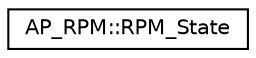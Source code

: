 digraph "Graphical Class Hierarchy"
{
 // INTERACTIVE_SVG=YES
  edge [fontname="Helvetica",fontsize="10",labelfontname="Helvetica",labelfontsize="10"];
  node [fontname="Helvetica",fontsize="10",shape=record];
  rankdir="LR";
  Node1 [label="AP_RPM::RPM_State",height=0.2,width=0.4,color="black", fillcolor="white", style="filled",URL="$structAP__RPM_1_1RPM__State.html"];
}
